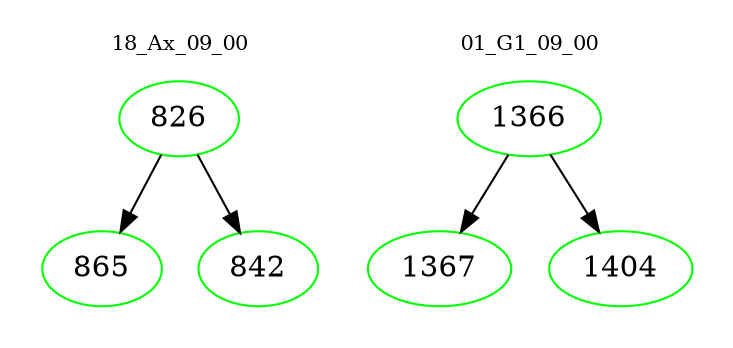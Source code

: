 digraph{
subgraph cluster_0 {
color = white
label = "18_Ax_09_00";
fontsize=10;
T0_826 [label="826", color="green"]
T0_826 -> T0_865 [color="black"]
T0_865 [label="865", color="green"]
T0_826 -> T0_842 [color="black"]
T0_842 [label="842", color="green"]
}
subgraph cluster_1 {
color = white
label = "01_G1_09_00";
fontsize=10;
T1_1366 [label="1366", color="green"]
T1_1366 -> T1_1367 [color="black"]
T1_1367 [label="1367", color="green"]
T1_1366 -> T1_1404 [color="black"]
T1_1404 [label="1404", color="green"]
}
}

